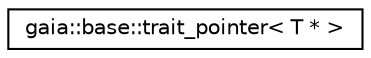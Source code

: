 digraph G
{
  edge [fontname="Helvetica",fontsize="10",labelfontname="Helvetica",labelfontsize="10"];
  node [fontname="Helvetica",fontsize="10",shape=record];
  rankdir=LR;
  Node1 [label="gaia::base::trait_pointer\< T * \>",height=0.2,width=0.4,color="black", fillcolor="white", style="filled",URL="$d6/d47/structgaia_1_1base_1_1trait__pointer_3_01_t_01_5_01_4.html"];
}
